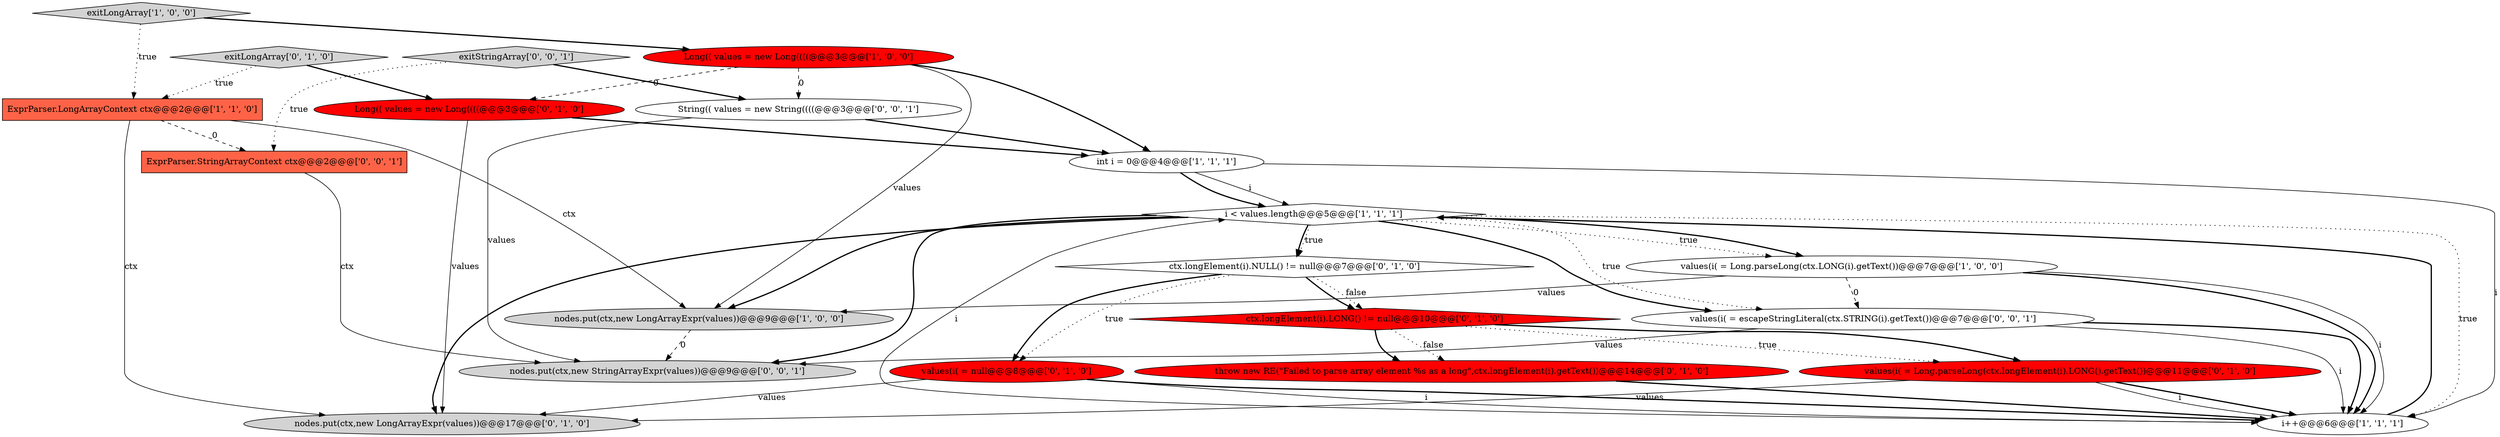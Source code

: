 digraph {
1 [style = filled, label = "exitLongArray['1', '0', '0']", fillcolor = lightgray, shape = diamond image = "AAA0AAABBB1BBB"];
17 [style = filled, label = "ExprParser.StringArrayContext ctx@@@2@@@['0', '0', '1']", fillcolor = tomato, shape = box image = "AAA0AAABBB3BBB"];
11 [style = filled, label = "ctx.longElement(i).LONG() != null@@@10@@@['0', '1', '0']", fillcolor = red, shape = diamond image = "AAA1AAABBB2BBB"];
18 [style = filled, label = "String(( values = new String((((@@@3@@@['0', '0', '1']", fillcolor = white, shape = ellipse image = "AAA0AAABBB3BBB"];
0 [style = filled, label = "values(i( = Long.parseLong(ctx.LONG(i).getText())@@@7@@@['1', '0', '0']", fillcolor = white, shape = ellipse image = "AAA0AAABBB1BBB"];
12 [style = filled, label = "Long(( values = new Long((((@@@3@@@['0', '1', '0']", fillcolor = red, shape = ellipse image = "AAA1AAABBB2BBB"];
20 [style = filled, label = "values(i( = escapeStringLiteral(ctx.STRING(i).getText())@@@7@@@['0', '0', '1']", fillcolor = white, shape = ellipse image = "AAA0AAABBB3BBB"];
10 [style = filled, label = "exitLongArray['0', '1', '0']", fillcolor = lightgray, shape = diamond image = "AAA0AAABBB2BBB"];
14 [style = filled, label = "ctx.longElement(i).NULL() != null@@@7@@@['0', '1', '0']", fillcolor = white, shape = diamond image = "AAA0AAABBB2BBB"];
4 [style = filled, label = "i < values.length@@@5@@@['1', '1', '1']", fillcolor = white, shape = diamond image = "AAA0AAABBB1BBB"];
9 [style = filled, label = "nodes.put(ctx,new LongArrayExpr(values))@@@17@@@['0', '1', '0']", fillcolor = lightgray, shape = ellipse image = "AAA0AAABBB2BBB"];
5 [style = filled, label = "ExprParser.LongArrayContext ctx@@@2@@@['1', '1', '0']", fillcolor = tomato, shape = box image = "AAA0AAABBB1BBB"];
7 [style = filled, label = "Long(( values = new Long((((@@@3@@@['1', '0', '0']", fillcolor = red, shape = ellipse image = "AAA1AAABBB1BBB"];
15 [style = filled, label = "values(i( = Long.parseLong(ctx.longElement(i).LONG().getText())@@@11@@@['0', '1', '0']", fillcolor = red, shape = ellipse image = "AAA1AAABBB2BBB"];
6 [style = filled, label = "i++@@@6@@@['1', '1', '1']", fillcolor = white, shape = ellipse image = "AAA0AAABBB1BBB"];
19 [style = filled, label = "nodes.put(ctx,new StringArrayExpr(values))@@@9@@@['0', '0', '1']", fillcolor = lightgray, shape = ellipse image = "AAA0AAABBB3BBB"];
16 [style = filled, label = "exitStringArray['0', '0', '1']", fillcolor = lightgray, shape = diamond image = "AAA0AAABBB3BBB"];
3 [style = filled, label = "nodes.put(ctx,new LongArrayExpr(values))@@@9@@@['1', '0', '0']", fillcolor = lightgray, shape = ellipse image = "AAA0AAABBB1BBB"];
8 [style = filled, label = "values(i( = null@@@8@@@['0', '1', '0']", fillcolor = red, shape = ellipse image = "AAA1AAABBB2BBB"];
2 [style = filled, label = "int i = 0@@@4@@@['1', '1', '1']", fillcolor = white, shape = ellipse image = "AAA0AAABBB1BBB"];
13 [style = filled, label = "throw new RE(\"Failed to parse array element %s as a long\",ctx.longElement(i).getText())@@@14@@@['0', '1', '0']", fillcolor = red, shape = ellipse image = "AAA1AAABBB2BBB"];
4->6 [style = dotted, label="true"];
4->9 [style = bold, label=""];
4->3 [style = bold, label=""];
4->14 [style = bold, label=""];
6->4 [style = solid, label="i"];
16->18 [style = bold, label=""];
7->18 [style = dashed, label="0"];
5->9 [style = solid, label="ctx"];
0->6 [style = bold, label=""];
2->6 [style = solid, label="i"];
4->0 [style = dotted, label="true"];
16->17 [style = dotted, label="true"];
4->19 [style = bold, label=""];
4->20 [style = dotted, label="true"];
15->9 [style = solid, label="values"];
8->6 [style = bold, label=""];
15->6 [style = bold, label=""];
20->6 [style = bold, label=""];
18->2 [style = bold, label=""];
12->9 [style = solid, label="values"];
4->14 [style = dotted, label="true"];
10->5 [style = dotted, label="true"];
2->4 [style = bold, label=""];
1->7 [style = bold, label=""];
0->20 [style = dashed, label="0"];
11->15 [style = bold, label=""];
4->0 [style = bold, label=""];
15->6 [style = solid, label="i"];
3->19 [style = dashed, label="0"];
7->3 [style = solid, label="values"];
20->19 [style = solid, label="values"];
6->4 [style = bold, label=""];
12->2 [style = bold, label=""];
0->3 [style = solid, label="values"];
18->19 [style = solid, label="values"];
5->17 [style = dashed, label="0"];
10->12 [style = bold, label=""];
7->2 [style = bold, label=""];
11->13 [style = bold, label=""];
2->4 [style = solid, label="i"];
4->20 [style = bold, label=""];
14->8 [style = dotted, label="true"];
17->19 [style = solid, label="ctx"];
7->12 [style = dashed, label="0"];
5->3 [style = solid, label="ctx"];
14->8 [style = bold, label=""];
8->9 [style = solid, label="values"];
13->6 [style = bold, label=""];
11->15 [style = dotted, label="true"];
14->11 [style = dotted, label="false"];
14->11 [style = bold, label=""];
0->6 [style = solid, label="i"];
8->6 [style = solid, label="i"];
1->5 [style = dotted, label="true"];
20->6 [style = solid, label="i"];
11->13 [style = dotted, label="false"];
}
